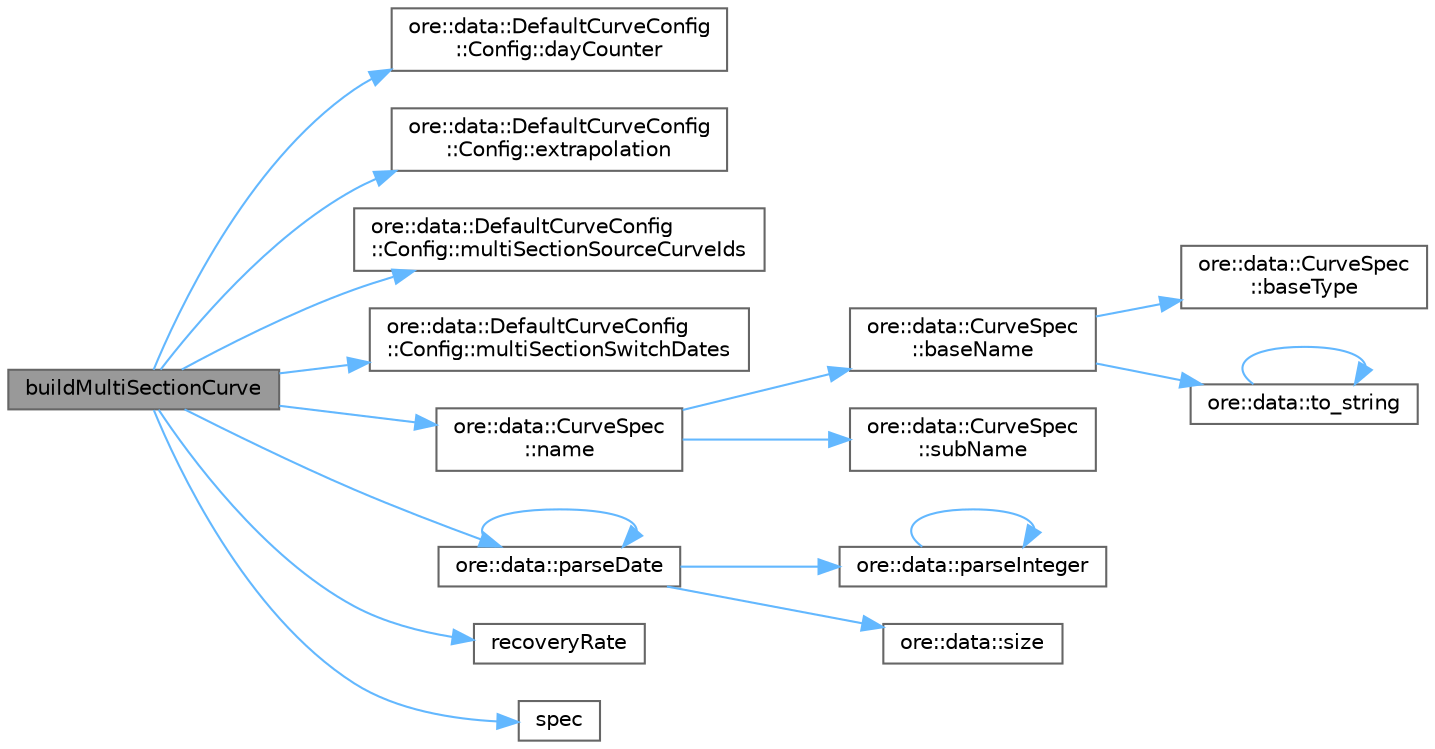 digraph "buildMultiSectionCurve"
{
 // INTERACTIVE_SVG=YES
 // LATEX_PDF_SIZE
  bgcolor="transparent";
  edge [fontname=Helvetica,fontsize=10,labelfontname=Helvetica,labelfontsize=10];
  node [fontname=Helvetica,fontsize=10,shape=box,height=0.2,width=0.4];
  rankdir="LR";
  Node1 [label="buildMultiSectionCurve",height=0.2,width=0.4,color="gray40", fillcolor="grey60", style="filled", fontcolor="black",tooltip="Build a multi section curve."];
  Node1 -> Node2 [color="steelblue1",style="solid"];
  Node2 [label="ore::data::DefaultCurveConfig\l::Config::dayCounter",height=0.2,width=0.4,color="grey40", fillcolor="white", style="filled",URL="$classore_1_1data_1_1_default_curve_config_1_1_config.html#a444059abeb0fb23c8244884dcee82ae2",tooltip=" "];
  Node1 -> Node3 [color="steelblue1",style="solid"];
  Node3 [label="ore::data::DefaultCurveConfig\l::Config::extrapolation",height=0.2,width=0.4,color="grey40", fillcolor="white", style="filled",URL="$classore_1_1data_1_1_default_curve_config_1_1_config.html#a7dd47beba239c5ffec6a4a50f4110664",tooltip=" "];
  Node1 -> Node4 [color="steelblue1",style="solid"];
  Node4 [label="ore::data::DefaultCurveConfig\l::Config::multiSectionSourceCurveIds",height=0.2,width=0.4,color="grey40", fillcolor="white", style="filled",URL="$classore_1_1data_1_1_default_curve_config_1_1_config.html#aa38dba6dd83caff0d40806334b388a49",tooltip=" "];
  Node1 -> Node5 [color="steelblue1",style="solid"];
  Node5 [label="ore::data::DefaultCurveConfig\l::Config::multiSectionSwitchDates",height=0.2,width=0.4,color="grey40", fillcolor="white", style="filled",URL="$classore_1_1data_1_1_default_curve_config_1_1_config.html#a3da920f696aa4c24f7d9c83425bcaa7a",tooltip=" "];
  Node1 -> Node6 [color="steelblue1",style="solid"];
  Node6 [label="ore::data::CurveSpec\l::name",height=0.2,width=0.4,color="grey40", fillcolor="white", style="filled",URL="$classore_1_1data_1_1_curve_spec.html#afa7a10b4b56522f03c698ac514b0f844",tooltip="returns the unique curve name"];
  Node6 -> Node7 [color="steelblue1",style="solid"];
  Node7 [label="ore::data::CurveSpec\l::baseName",height=0.2,width=0.4,color="grey40", fillcolor="white", style="filled",URL="$classore_1_1data_1_1_curve_spec.html#a3d24768215bf6280c80eca3930ea3f55",tooltip=" "];
  Node7 -> Node8 [color="steelblue1",style="solid"];
  Node8 [label="ore::data::CurveSpec\l::baseType",height=0.2,width=0.4,color="grey40", fillcolor="white", style="filled",URL="$classore_1_1data_1_1_curve_spec.html#a0106d2fb6472e64456c6ebd018aa6300",tooltip=" "];
  Node7 -> Node9 [color="steelblue1",style="solid"];
  Node9 [label="ore::data::to_string",height=0.2,width=0.4,color="grey40", fillcolor="white", style="filled",URL="$namespaceore_1_1data.html#a86651dfeb5c18ee891f7a4734d8cf455",tooltip=" "];
  Node9 -> Node9 [color="steelblue1",style="solid"];
  Node6 -> Node10 [color="steelblue1",style="solid"];
  Node10 [label="ore::data::CurveSpec\l::subName",height=0.2,width=0.4,color="grey40", fillcolor="white", style="filled",URL="$classore_1_1data_1_1_curve_spec.html#a471fbcf9df5ab7ac2153495b4c8ac723",tooltip=" "];
  Node1 -> Node11 [color="steelblue1",style="solid"];
  Node11 [label="ore::data::parseDate",height=0.2,width=0.4,color="grey40", fillcolor="white", style="filled",URL="$group__utilities.html#ga59b5fdda574d90facae95dec2d13040d",tooltip="Convert std::string to QuantLib::Date."];
  Node11 -> Node11 [color="steelblue1",style="solid"];
  Node11 -> Node12 [color="steelblue1",style="solid"];
  Node12 [label="ore::data::parseInteger",height=0.2,width=0.4,color="grey40", fillcolor="white", style="filled",URL="$group__utilities.html#gaecd67eda4fb5f4859bb8f6d383547721",tooltip="Convert text to QuantLib::Integer."];
  Node12 -> Node12 [color="steelblue1",style="solid"];
  Node11 -> Node13 [color="steelblue1",style="solid"];
  Node13 [label="ore::data::size",height=0.2,width=0.4,color="grey40", fillcolor="white", style="filled",URL="$namespaceore_1_1data.html#a777e216dee6069b548bb87da7152699e",tooltip=" "];
  Node1 -> Node14 [color="steelblue1",style="solid"];
  Node14 [label="recoveryRate",height=0.2,width=0.4,color="grey40", fillcolor="white", style="filled",URL="$classore_1_1data_1_1_default_curve.html#afbed75ac4b88601d18ea9f9685f33e45",tooltip=" "];
  Node1 -> Node15 [color="steelblue1",style="solid"];
  Node15 [label="spec",height=0.2,width=0.4,color="grey40", fillcolor="white", style="filled",URL="$classore_1_1data_1_1_default_curve.html#a597044cdcb11befb4e20d72eb175fe73",tooltip=" "];
}
